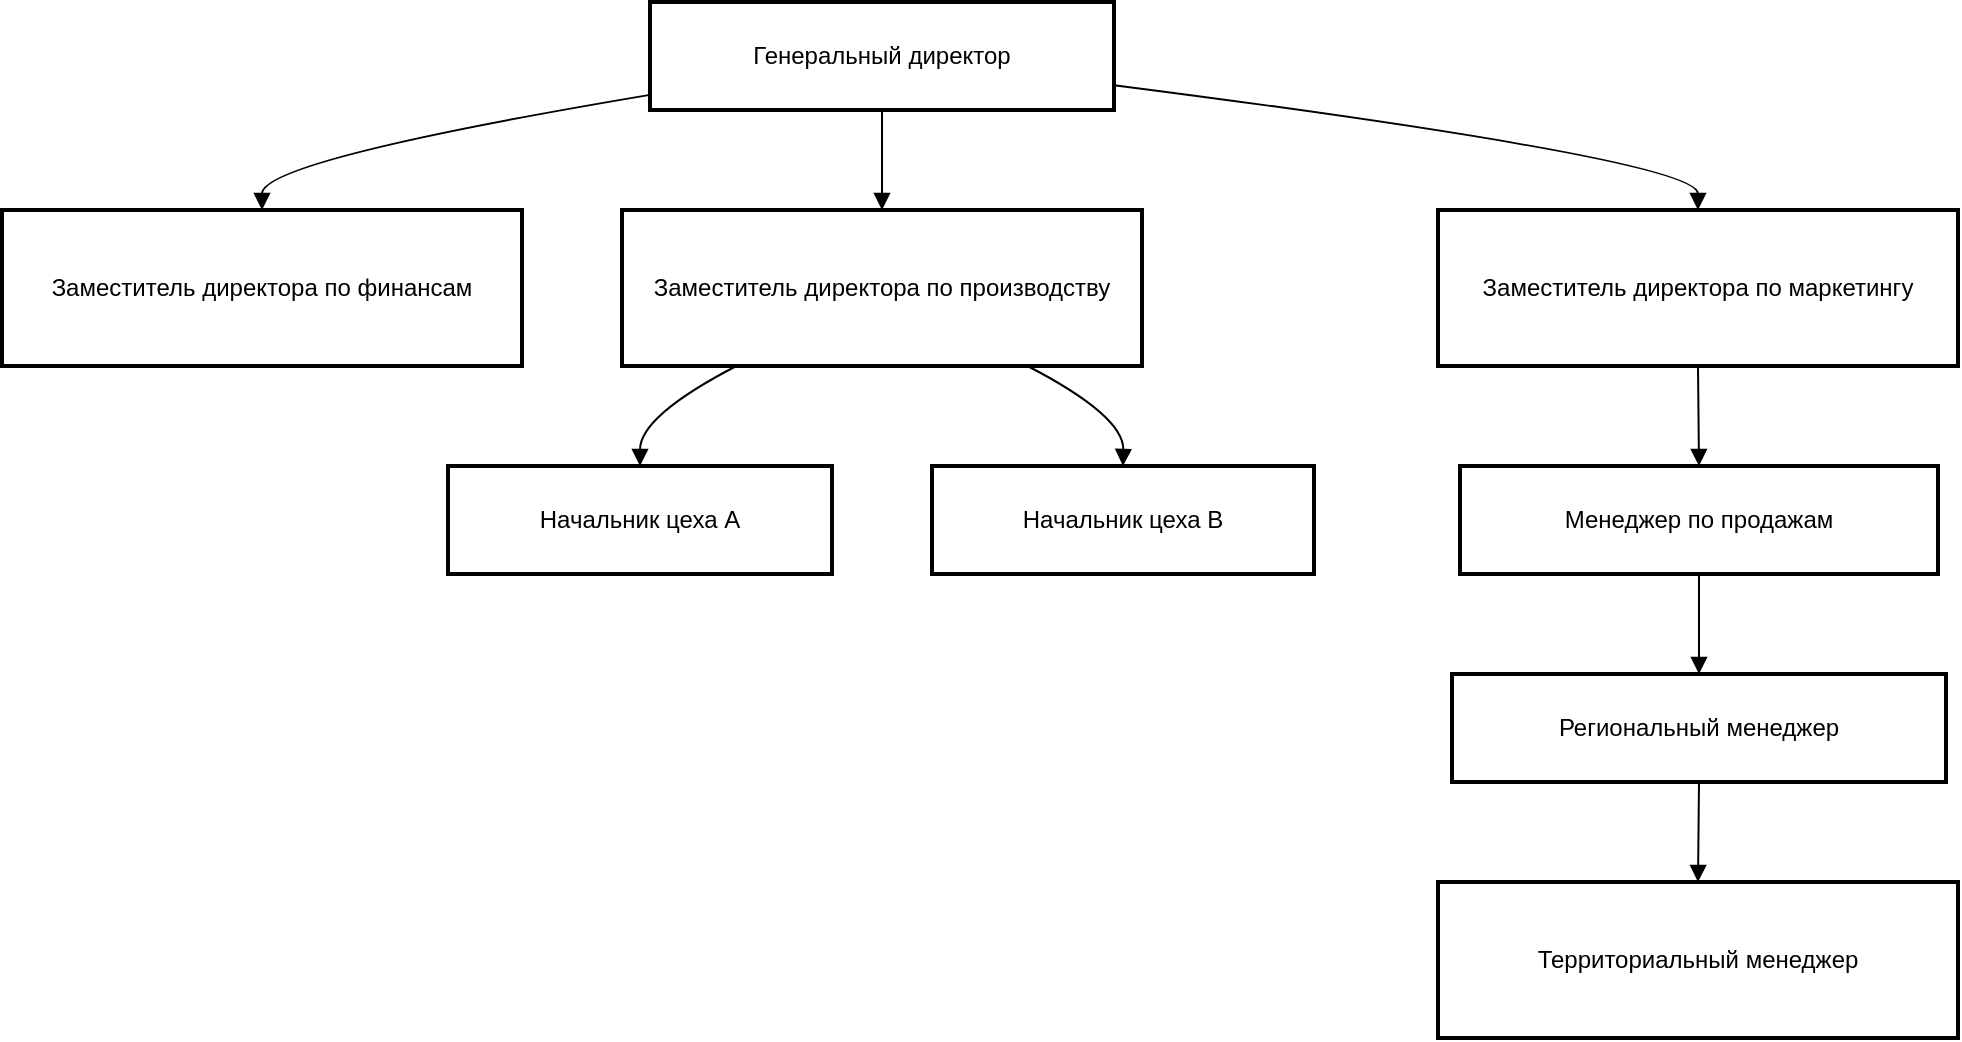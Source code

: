 <mxfile version="26.0.13">
  <diagram name="Страница — 1" id="CXZZiib5fQ_OaLMHbhkC">
    <mxGraphModel>
      <root>
        <mxCell id="0" />
        <mxCell id="1" parent="0" />
        <mxCell id="2" value="Генеральный директор" style="whiteSpace=wrap;strokeWidth=2;" vertex="1" parent="1">
          <mxGeometry x="332" y="8" width="232" height="54" as="geometry" />
        </mxCell>
        <mxCell id="3" value="Заместитель директора по финансам" style="whiteSpace=wrap;strokeWidth=2;" vertex="1" parent="1">
          <mxGeometry x="8" y="112" width="260" height="78" as="geometry" />
        </mxCell>
        <mxCell id="4" value="Заместитель директора по производству" style="whiteSpace=wrap;strokeWidth=2;" vertex="1" parent="1">
          <mxGeometry x="318" y="112" width="260" height="78" as="geometry" />
        </mxCell>
        <mxCell id="5" value="Заместитель директора по маркетингу" style="whiteSpace=wrap;strokeWidth=2;" vertex="1" parent="1">
          <mxGeometry x="726" y="112" width="260" height="78" as="geometry" />
        </mxCell>
        <mxCell id="6" value="Начальник цеха А" style="whiteSpace=wrap;strokeWidth=2;" vertex="1" parent="1">
          <mxGeometry x="231" y="240" width="192" height="54" as="geometry" />
        </mxCell>
        <mxCell id="7" value="Начальник цеха В" style="whiteSpace=wrap;strokeWidth=2;" vertex="1" parent="1">
          <mxGeometry x="473" y="240" width="191" height="54" as="geometry" />
        </mxCell>
        <mxCell id="8" value="Менеджер по продажам" style="whiteSpace=wrap;strokeWidth=2;" vertex="1" parent="1">
          <mxGeometry x="737" y="240" width="239" height="54" as="geometry" />
        </mxCell>
        <mxCell id="9" value="Региональный менеджер" style="whiteSpace=wrap;strokeWidth=2;" vertex="1" parent="1">
          <mxGeometry x="733" y="344" width="247" height="54" as="geometry" />
        </mxCell>
        <mxCell id="10" value="Территориальный менеджер" style="whiteSpace=wrap;strokeWidth=2;" vertex="1" parent="1">
          <mxGeometry x="726" y="448" width="260" height="78" as="geometry" />
        </mxCell>
        <mxCell id="11" value="" style="curved=1;startArrow=none;endArrow=block;exitX=0;exitY=0.86;entryX=0.5;entryY=0;" edge="1" parent="1" source="2" target="3">
          <mxGeometry relative="1" as="geometry">
            <Array as="points">
              <mxPoint x="138" y="87" />
            </Array>
          </mxGeometry>
        </mxCell>
        <mxCell id="12" value="" style="curved=1;startArrow=none;endArrow=block;exitX=0.5;exitY=1;entryX=0.5;entryY=0;" edge="1" parent="1" source="2" target="4">
          <mxGeometry relative="1" as="geometry">
            <Array as="points" />
          </mxGeometry>
        </mxCell>
        <mxCell id="13" value="" style="curved=1;startArrow=none;endArrow=block;exitX=1;exitY=0.77;entryX=0.5;entryY=0;" edge="1" parent="1" source="2" target="5">
          <mxGeometry relative="1" as="geometry">
            <Array as="points">
              <mxPoint x="856" y="87" />
            </Array>
          </mxGeometry>
        </mxCell>
        <mxCell id="14" value="" style="curved=1;startArrow=none;endArrow=block;exitX=0.22;exitY=1;entryX=0.5;entryY=0;" edge="1" parent="1" source="4" target="6">
          <mxGeometry relative="1" as="geometry">
            <Array as="points">
              <mxPoint x="327" y="215" />
            </Array>
          </mxGeometry>
        </mxCell>
        <mxCell id="15" value="" style="curved=1;startArrow=none;endArrow=block;exitX=0.78;exitY=1;entryX=0.5;entryY=0;" edge="1" parent="1" source="4" target="7">
          <mxGeometry relative="1" as="geometry">
            <Array as="points">
              <mxPoint x="569" y="215" />
            </Array>
          </mxGeometry>
        </mxCell>
        <mxCell id="16" value="" style="curved=1;startArrow=none;endArrow=block;exitX=0.5;exitY=1;entryX=0.5;entryY=0;" edge="1" parent="1" source="5" target="8">
          <mxGeometry relative="1" as="geometry">
            <Array as="points" />
          </mxGeometry>
        </mxCell>
        <mxCell id="17" value="" style="curved=1;startArrow=none;endArrow=block;exitX=0.5;exitY=1;entryX=0.5;entryY=0;" edge="1" parent="1" source="8" target="9">
          <mxGeometry relative="1" as="geometry">
            <Array as="points" />
          </mxGeometry>
        </mxCell>
        <mxCell id="18" value="" style="curved=1;startArrow=none;endArrow=block;exitX=0.5;exitY=1;entryX=0.5;entryY=0;" edge="1" parent="1" source="9" target="10">
          <mxGeometry relative="1" as="geometry">
            <Array as="points" />
          </mxGeometry>
        </mxCell>
      </root>
    </mxGraphModel>
  </diagram>
</mxfile>
